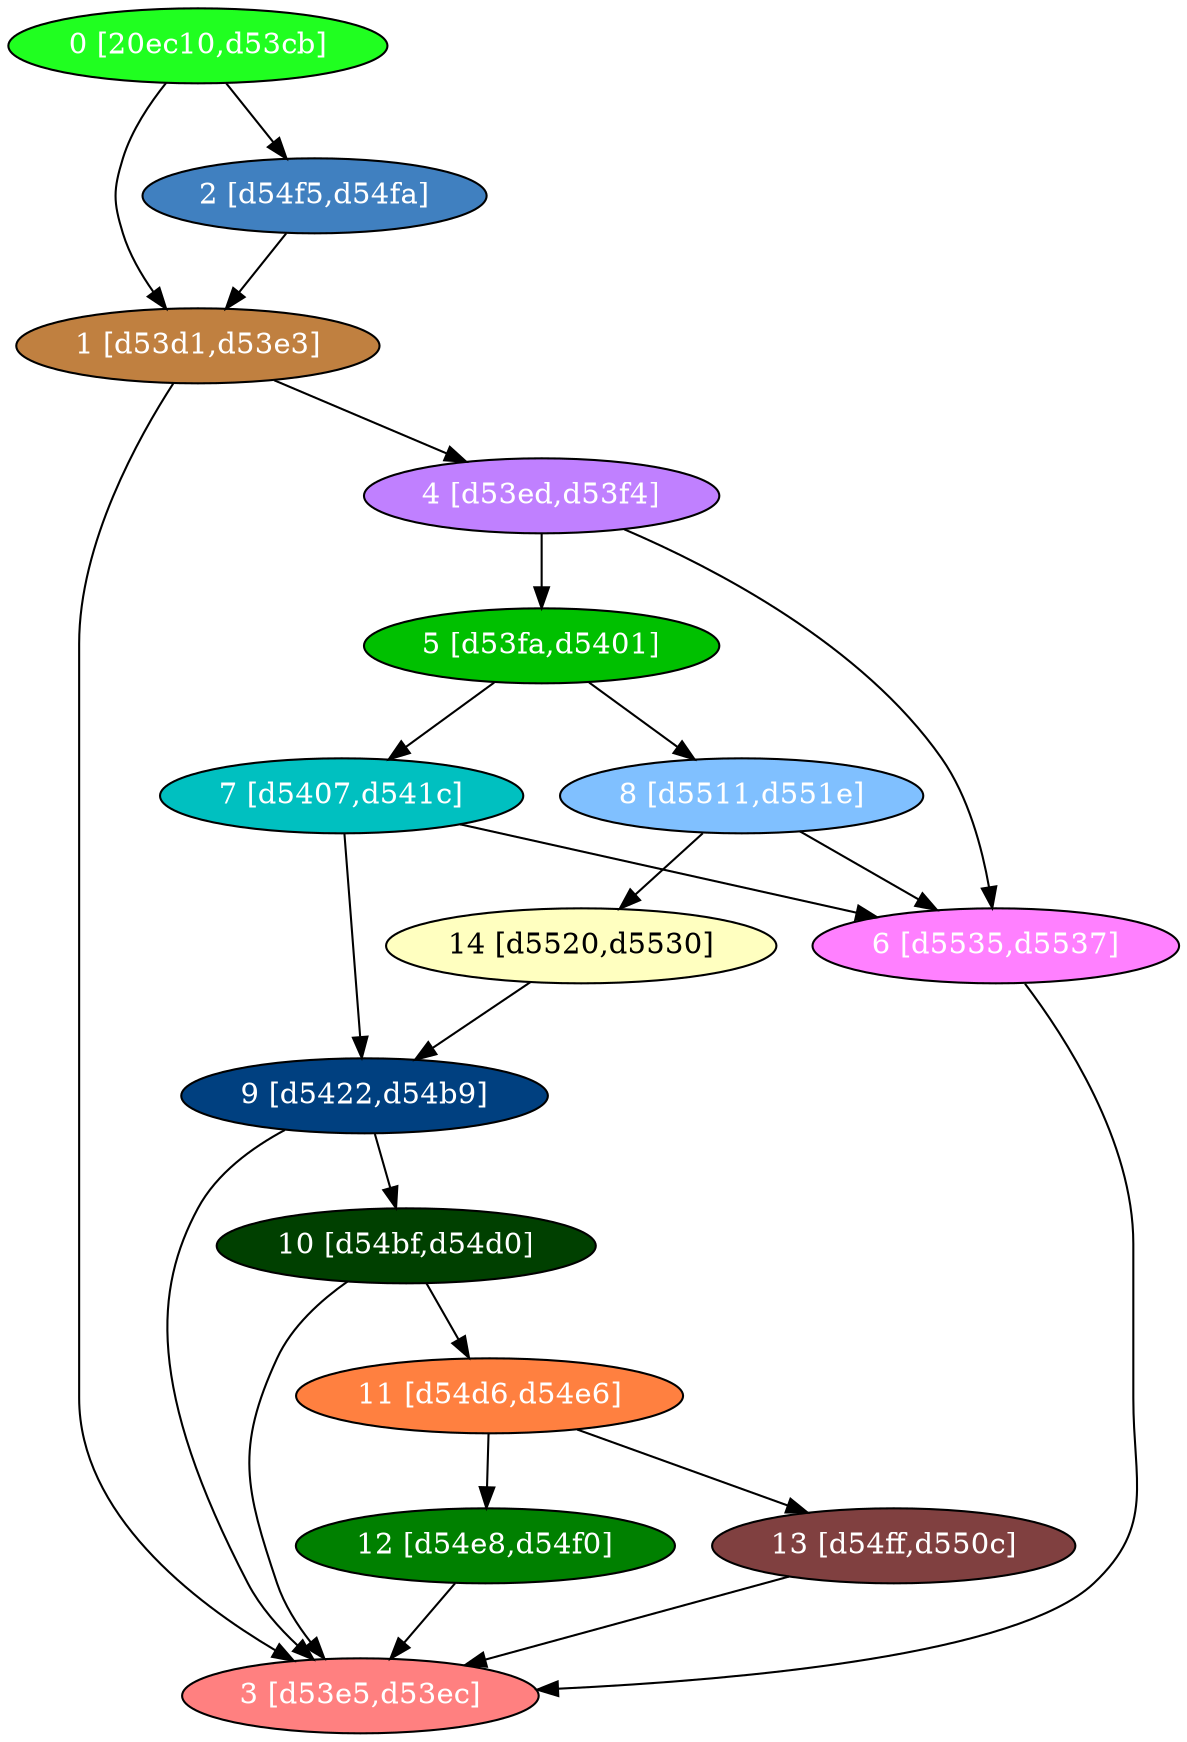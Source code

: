 diGraph libnss3{
	libnss3_0  [style=filled fillcolor="#20FF20" fontcolor="#ffffff" shape=oval label="0 [20ec10,d53cb]"]
	libnss3_1  [style=filled fillcolor="#C08040" fontcolor="#ffffff" shape=oval label="1 [d53d1,d53e3]"]
	libnss3_2  [style=filled fillcolor="#4080C0" fontcolor="#ffffff" shape=oval label="2 [d54f5,d54fa]"]
	libnss3_3  [style=filled fillcolor="#FF8080" fontcolor="#ffffff" shape=oval label="3 [d53e5,d53ec]"]
	libnss3_4  [style=filled fillcolor="#C080FF" fontcolor="#ffffff" shape=oval label="4 [d53ed,d53f4]"]
	libnss3_5  [style=filled fillcolor="#00C000" fontcolor="#ffffff" shape=oval label="5 [d53fa,d5401]"]
	libnss3_6  [style=filled fillcolor="#FF80FF" fontcolor="#ffffff" shape=oval label="6 [d5535,d5537]"]
	libnss3_7  [style=filled fillcolor="#00C0C0" fontcolor="#ffffff" shape=oval label="7 [d5407,d541c]"]
	libnss3_8  [style=filled fillcolor="#80C0FF" fontcolor="#ffffff" shape=oval label="8 [d5511,d551e]"]
	libnss3_9  [style=filled fillcolor="#004080" fontcolor="#ffffff" shape=oval label="9 [d5422,d54b9]"]
	libnss3_a  [style=filled fillcolor="#004000" fontcolor="#ffffff" shape=oval label="10 [d54bf,d54d0]"]
	libnss3_b  [style=filled fillcolor="#FF8040" fontcolor="#ffffff" shape=oval label="11 [d54d6,d54e6]"]
	libnss3_c  [style=filled fillcolor="#008000" fontcolor="#ffffff" shape=oval label="12 [d54e8,d54f0]"]
	libnss3_d  [style=filled fillcolor="#804040" fontcolor="#ffffff" shape=oval label="13 [d54ff,d550c]"]
	libnss3_e  [style=filled fillcolor="#FFFFC0" fontcolor="#000000" shape=oval label="14 [d5520,d5530]"]

	libnss3_0 -> libnss3_1
	libnss3_0 -> libnss3_2
	libnss3_1 -> libnss3_3
	libnss3_1 -> libnss3_4
	libnss3_2 -> libnss3_1
	libnss3_4 -> libnss3_5
	libnss3_4 -> libnss3_6
	libnss3_5 -> libnss3_7
	libnss3_5 -> libnss3_8
	libnss3_6 -> libnss3_3
	libnss3_7 -> libnss3_6
	libnss3_7 -> libnss3_9
	libnss3_8 -> libnss3_6
	libnss3_8 -> libnss3_e
	libnss3_9 -> libnss3_3
	libnss3_9 -> libnss3_a
	libnss3_a -> libnss3_3
	libnss3_a -> libnss3_b
	libnss3_b -> libnss3_c
	libnss3_b -> libnss3_d
	libnss3_c -> libnss3_3
	libnss3_d -> libnss3_3
	libnss3_e -> libnss3_9
}